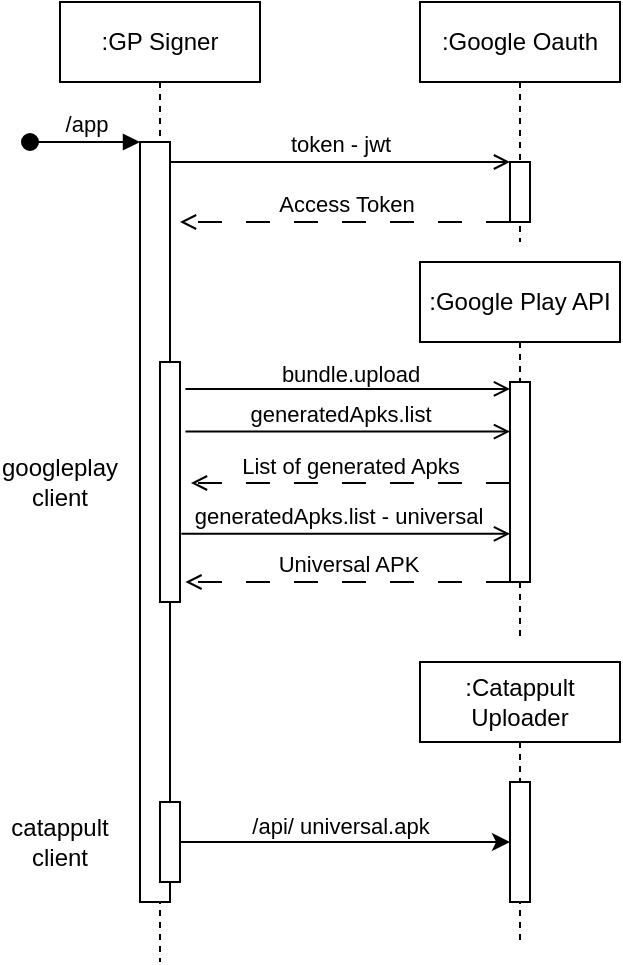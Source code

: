 <mxfile version="21.3.6" type="device">
  <diagram name="Page-1" id="2YBvvXClWsGukQMizWep">
    <mxGraphModel dx="989" dy="530" grid="1" gridSize="10" guides="1" tooltips="1" connect="1" arrows="1" fold="1" page="1" pageScale="1" pageWidth="850" pageHeight="1100" math="0" shadow="0">
      <root>
        <mxCell id="0" />
        <mxCell id="1" parent="0" />
        <mxCell id="aM9ryv3xv72pqoxQDRHE-1" value=":GP Signer" style="shape=umlLifeline;perimeter=lifelinePerimeter;whiteSpace=wrap;html=1;container=0;dropTarget=0;collapsible=0;recursiveResize=0;outlineConnect=0;portConstraint=eastwest;newEdgeStyle={&quot;edgeStyle&quot;:&quot;elbowEdgeStyle&quot;,&quot;elbow&quot;:&quot;vertical&quot;,&quot;curved&quot;:0,&quot;rounded&quot;:0};" parent="1" vertex="1">
          <mxGeometry x="40" y="40" width="100" height="480" as="geometry" />
        </mxCell>
        <mxCell id="aM9ryv3xv72pqoxQDRHE-2" value="" style="html=1;points=[];perimeter=orthogonalPerimeter;outlineConnect=0;targetShapes=umlLifeline;portConstraint=eastwest;newEdgeStyle={&quot;edgeStyle&quot;:&quot;elbowEdgeStyle&quot;,&quot;elbow&quot;:&quot;vertical&quot;,&quot;curved&quot;:0,&quot;rounded&quot;:0};" parent="aM9ryv3xv72pqoxQDRHE-1" vertex="1">
          <mxGeometry x="40" y="70" width="15" height="380" as="geometry" />
        </mxCell>
        <mxCell id="aM9ryv3xv72pqoxQDRHE-3" value="/app" style="html=1;verticalAlign=bottom;startArrow=oval;endArrow=block;startSize=8;edgeStyle=elbowEdgeStyle;elbow=vertical;curved=0;rounded=0;" parent="aM9ryv3xv72pqoxQDRHE-1" target="aM9ryv3xv72pqoxQDRHE-2" edge="1">
          <mxGeometry relative="1" as="geometry">
            <mxPoint x="-15" y="70" as="sourcePoint" />
          </mxGeometry>
        </mxCell>
        <mxCell id="aM9ryv3xv72pqoxQDRHE-5" value=":Google Oauth" style="shape=umlLifeline;perimeter=lifelinePerimeter;whiteSpace=wrap;html=1;container=0;dropTarget=0;collapsible=0;recursiveResize=0;outlineConnect=0;portConstraint=eastwest;newEdgeStyle={&quot;edgeStyle&quot;:&quot;elbowEdgeStyle&quot;,&quot;elbow&quot;:&quot;vertical&quot;,&quot;curved&quot;:0,&quot;rounded&quot;:0};" parent="1" vertex="1">
          <mxGeometry x="220" y="40" width="100" height="120" as="geometry" />
        </mxCell>
        <mxCell id="aM9ryv3xv72pqoxQDRHE-6" value="" style="html=1;points=[];perimeter=orthogonalPerimeter;outlineConnect=0;targetShapes=umlLifeline;portConstraint=eastwest;newEdgeStyle={&quot;edgeStyle&quot;:&quot;elbowEdgeStyle&quot;,&quot;elbow&quot;:&quot;vertical&quot;,&quot;curved&quot;:0,&quot;rounded&quot;:0};" parent="aM9ryv3xv72pqoxQDRHE-5" vertex="1">
          <mxGeometry x="45" y="80" width="10" height="30" as="geometry" />
        </mxCell>
        <mxCell id="aM9ryv3xv72pqoxQDRHE-7" value="token - jwt" style="html=1;verticalAlign=bottom;endArrow=open;edgeStyle=elbowEdgeStyle;elbow=vertical;curved=0;rounded=0;endFill=0;" parent="1" source="aM9ryv3xv72pqoxQDRHE-2" target="aM9ryv3xv72pqoxQDRHE-6" edge="1">
          <mxGeometry relative="1" as="geometry">
            <mxPoint x="195" y="130" as="sourcePoint" />
            <Array as="points">
              <mxPoint x="180" y="120" />
            </Array>
          </mxGeometry>
        </mxCell>
        <mxCell id="aM9ryv3xv72pqoxQDRHE-9" value="Access Token" style="html=1;verticalAlign=bottom;endArrow=open;edgeStyle=elbowEdgeStyle;elbow=vertical;curved=0;rounded=0;dashed=1;dashPattern=12 12;endFill=0;" parent="1" source="aM9ryv3xv72pqoxQDRHE-6" edge="1">
          <mxGeometry relative="1" as="geometry">
            <mxPoint x="175" y="160" as="sourcePoint" />
            <Array as="points">
              <mxPoint x="200" y="150" />
              <mxPoint x="190" y="160" />
            </Array>
            <mxPoint x="100" y="150" as="targetPoint" />
          </mxGeometry>
        </mxCell>
        <mxCell id="hFVRrd-wkYIrnYT83YPt-1" value=":Google Play API" style="shape=umlLifeline;perimeter=lifelinePerimeter;whiteSpace=wrap;html=1;container=0;dropTarget=0;collapsible=0;recursiveResize=0;outlineConnect=0;portConstraint=eastwest;newEdgeStyle={&quot;edgeStyle&quot;:&quot;elbowEdgeStyle&quot;,&quot;elbow&quot;:&quot;vertical&quot;,&quot;curved&quot;:0,&quot;rounded&quot;:0};" vertex="1" parent="1">
          <mxGeometry x="220" y="170" width="100" height="190" as="geometry" />
        </mxCell>
        <mxCell id="hFVRrd-wkYIrnYT83YPt-2" value="" style="html=1;points=[];perimeter=orthogonalPerimeter;outlineConnect=0;targetShapes=umlLifeline;portConstraint=eastwest;newEdgeStyle={&quot;edgeStyle&quot;:&quot;elbowEdgeStyle&quot;,&quot;elbow&quot;:&quot;vertical&quot;,&quot;curved&quot;:0,&quot;rounded&quot;:0};" vertex="1" parent="hFVRrd-wkYIrnYT83YPt-1">
          <mxGeometry x="45" y="60" width="10" height="100" as="geometry" />
        </mxCell>
        <mxCell id="hFVRrd-wkYIrnYT83YPt-3" value="" style="endArrow=open;html=1;rounded=0;endFill=0;exitX=1.272;exitY=0.112;exitDx=0;exitDy=0;exitPerimeter=0;" edge="1" parent="1" source="hFVRrd-wkYIrnYT83YPt-21" target="hFVRrd-wkYIrnYT83YPt-2">
          <mxGeometry width="50" height="50" relative="1" as="geometry">
            <mxPoint x="100" y="230" as="sourcePoint" />
            <mxPoint x="330" y="270" as="targetPoint" />
          </mxGeometry>
        </mxCell>
        <mxCell id="hFVRrd-wkYIrnYT83YPt-5" value="bundle.upload" style="edgeLabel;html=1;align=center;verticalAlign=bottom;resizable=0;points=[];" vertex="1" connectable="0" parent="hFVRrd-wkYIrnYT83YPt-3">
          <mxGeometry x="0.21" y="-1" relative="1" as="geometry">
            <mxPoint x="-16" as="offset" />
          </mxGeometry>
        </mxCell>
        <mxCell id="hFVRrd-wkYIrnYT83YPt-6" value="" style="endArrow=open;html=1;rounded=0;endFill=0;exitX=1.272;exitY=0.29;exitDx=0;exitDy=0;exitPerimeter=0;" edge="1" parent="1" source="hFVRrd-wkYIrnYT83YPt-21" target="hFVRrd-wkYIrnYT83YPt-2">
          <mxGeometry width="50" height="50" relative="1" as="geometry">
            <mxPoint x="95" y="260" as="sourcePoint" />
            <mxPoint x="250" y="260" as="targetPoint" />
          </mxGeometry>
        </mxCell>
        <mxCell id="hFVRrd-wkYIrnYT83YPt-7" value="generatedApks.list" style="edgeLabel;html=1;align=center;verticalAlign=bottom;resizable=0;points=[];" vertex="1" connectable="0" parent="hFVRrd-wkYIrnYT83YPt-6">
          <mxGeometry x="0.21" y="-1" relative="1" as="geometry">
            <mxPoint x="-21" y="-1" as="offset" />
          </mxGeometry>
        </mxCell>
        <mxCell id="hFVRrd-wkYIrnYT83YPt-8" value="List of generated Apks" style="html=1;verticalAlign=bottom;endArrow=open;edgeStyle=elbowEdgeStyle;elbow=vertical;curved=0;rounded=0;dashed=1;dashPattern=12 12;endFill=0;entryX=1.548;entryY=0.503;entryDx=0;entryDy=0;entryPerimeter=0;" edge="1" parent="1" source="hFVRrd-wkYIrnYT83YPt-2" target="hFVRrd-wkYIrnYT83YPt-21">
          <mxGeometry relative="1" as="geometry">
            <mxPoint x="265" y="280" as="sourcePoint" />
            <mxPoint x="100" y="280" as="targetPoint" />
          </mxGeometry>
        </mxCell>
        <mxCell id="hFVRrd-wkYIrnYT83YPt-9" value=":Catappult Uploader" style="shape=umlLifeline;perimeter=lifelinePerimeter;whiteSpace=wrap;html=1;container=0;dropTarget=0;collapsible=0;recursiveResize=0;outlineConnect=0;portConstraint=eastwest;newEdgeStyle={&quot;edgeStyle&quot;:&quot;elbowEdgeStyle&quot;,&quot;elbow&quot;:&quot;vertical&quot;,&quot;curved&quot;:0,&quot;rounded&quot;:0};" vertex="1" parent="1">
          <mxGeometry x="220" y="370" width="100" height="140" as="geometry" />
        </mxCell>
        <mxCell id="hFVRrd-wkYIrnYT83YPt-10" value="" style="html=1;points=[];perimeter=orthogonalPerimeter;outlineConnect=0;targetShapes=umlLifeline;portConstraint=eastwest;newEdgeStyle={&quot;edgeStyle&quot;:&quot;elbowEdgeStyle&quot;,&quot;elbow&quot;:&quot;vertical&quot;,&quot;curved&quot;:0,&quot;rounded&quot;:0};" vertex="1" parent="hFVRrd-wkYIrnYT83YPt-9">
          <mxGeometry x="45" y="60" width="10" height="60" as="geometry" />
        </mxCell>
        <mxCell id="hFVRrd-wkYIrnYT83YPt-11" value="" style="endArrow=open;html=1;rounded=0;endFill=0;exitX=1.066;exitY=0.716;exitDx=0;exitDy=0;exitPerimeter=0;" edge="1" parent="1" source="hFVRrd-wkYIrnYT83YPt-21" target="hFVRrd-wkYIrnYT83YPt-2">
          <mxGeometry width="50" height="50" relative="1" as="geometry">
            <mxPoint x="110" y="300" as="sourcePoint" />
            <mxPoint x="265" y="300" as="targetPoint" />
          </mxGeometry>
        </mxCell>
        <mxCell id="hFVRrd-wkYIrnYT83YPt-12" value="generatedApks.list - universal " style="edgeLabel;html=1;align=center;verticalAlign=bottom;resizable=0;points=[];" vertex="1" connectable="0" parent="hFVRrd-wkYIrnYT83YPt-11">
          <mxGeometry x="0.21" y="-1" relative="1" as="geometry">
            <mxPoint x="-21" y="-1" as="offset" />
          </mxGeometry>
        </mxCell>
        <mxCell id="hFVRrd-wkYIrnYT83YPt-13" value="Universal APK" style="html=1;verticalAlign=bottom;endArrow=open;edgeStyle=elbowEdgeStyle;elbow=vertical;curved=0;rounded=0;dashed=1;dashPattern=12 12;endFill=0;entryX=1.272;entryY=0.922;entryDx=0;entryDy=0;entryPerimeter=0;" edge="1" parent="1" source="hFVRrd-wkYIrnYT83YPt-2" target="hFVRrd-wkYIrnYT83YPt-21">
          <mxGeometry relative="1" as="geometry">
            <mxPoint x="260" y="330" as="sourcePoint" />
            <Array as="points">
              <mxPoint x="195" y="330" />
              <mxPoint x="185" y="340" />
            </Array>
            <mxPoint x="110" y="330" as="targetPoint" />
          </mxGeometry>
        </mxCell>
        <mxCell id="hFVRrd-wkYIrnYT83YPt-20" value="" style="endArrow=classic;html=1;rounded=0;exitX=1;exitY=0.5;exitDx=0;exitDy=0;" edge="1" parent="1" source="hFVRrd-wkYIrnYT83YPt-28" target="hFVRrd-wkYIrnYT83YPt-10">
          <mxGeometry width="50" height="50" relative="1" as="geometry">
            <mxPoint x="130" y="460" as="sourcePoint" />
            <mxPoint x="330" y="310" as="targetPoint" />
            <Array as="points">
              <mxPoint x="180" y="460" />
            </Array>
          </mxGeometry>
        </mxCell>
        <mxCell id="hFVRrd-wkYIrnYT83YPt-31" value="/api/ universal.apk" style="edgeLabel;html=1;align=center;verticalAlign=bottom;resizable=0;points=[];" vertex="1" connectable="0" parent="hFVRrd-wkYIrnYT83YPt-20">
          <mxGeometry x="0.187" y="-2" relative="1" as="geometry">
            <mxPoint x="-18" y="-2" as="offset" />
          </mxGeometry>
        </mxCell>
        <mxCell id="hFVRrd-wkYIrnYT83YPt-22" value="" style="endArrow=open;html=1;rounded=0;endFill=0;" edge="1" parent="1" target="hFVRrd-wkYIrnYT83YPt-21">
          <mxGeometry width="50" height="50" relative="1" as="geometry">
            <mxPoint x="95" y="260" as="sourcePoint" />
            <mxPoint x="265" y="260" as="targetPoint" />
          </mxGeometry>
        </mxCell>
        <mxCell id="hFVRrd-wkYIrnYT83YPt-21" value="" style="rounded=0;whiteSpace=wrap;html=1;" vertex="1" parent="1">
          <mxGeometry x="90" y="220" width="10" height="120" as="geometry" />
        </mxCell>
        <mxCell id="hFVRrd-wkYIrnYT83YPt-25" value="googleplay client" style="text;html=1;strokeColor=none;fillColor=none;align=center;verticalAlign=middle;whiteSpace=wrap;rounded=0;" vertex="1" parent="1">
          <mxGeometry x="10" y="265" width="60" height="30" as="geometry" />
        </mxCell>
        <mxCell id="hFVRrd-wkYIrnYT83YPt-29" value="" style="endArrow=classic;html=1;rounded=0;" edge="1" parent="1" source="aM9ryv3xv72pqoxQDRHE-2" target="hFVRrd-wkYIrnYT83YPt-28">
          <mxGeometry width="50" height="50" relative="1" as="geometry">
            <mxPoint x="95" y="460" as="sourcePoint" />
            <mxPoint x="265" y="460" as="targetPoint" />
            <Array as="points" />
          </mxGeometry>
        </mxCell>
        <mxCell id="hFVRrd-wkYIrnYT83YPt-28" value="" style="rounded=0;whiteSpace=wrap;html=1;" vertex="1" parent="1">
          <mxGeometry x="90" y="440" width="10" height="40" as="geometry" />
        </mxCell>
        <mxCell id="hFVRrd-wkYIrnYT83YPt-30" value="catappult client" style="text;html=1;strokeColor=none;fillColor=none;align=center;verticalAlign=middle;whiteSpace=wrap;rounded=0;" vertex="1" parent="1">
          <mxGeometry x="10" y="445" width="60" height="30" as="geometry" />
        </mxCell>
      </root>
    </mxGraphModel>
  </diagram>
</mxfile>
